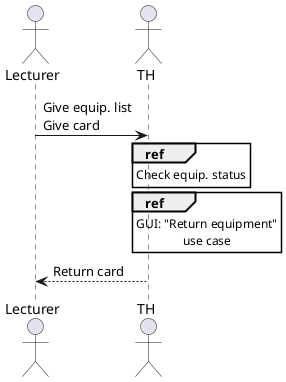 @startuml Return_Equipment

actor Lecturer
actor TH

Lecturer -> TH : Give equip. list\nGive card
ref over TH : Check equip. status 
ref over TH : GUI: "Return equipment"\nuse case
TH --> Lecturer : Return card

@enduml